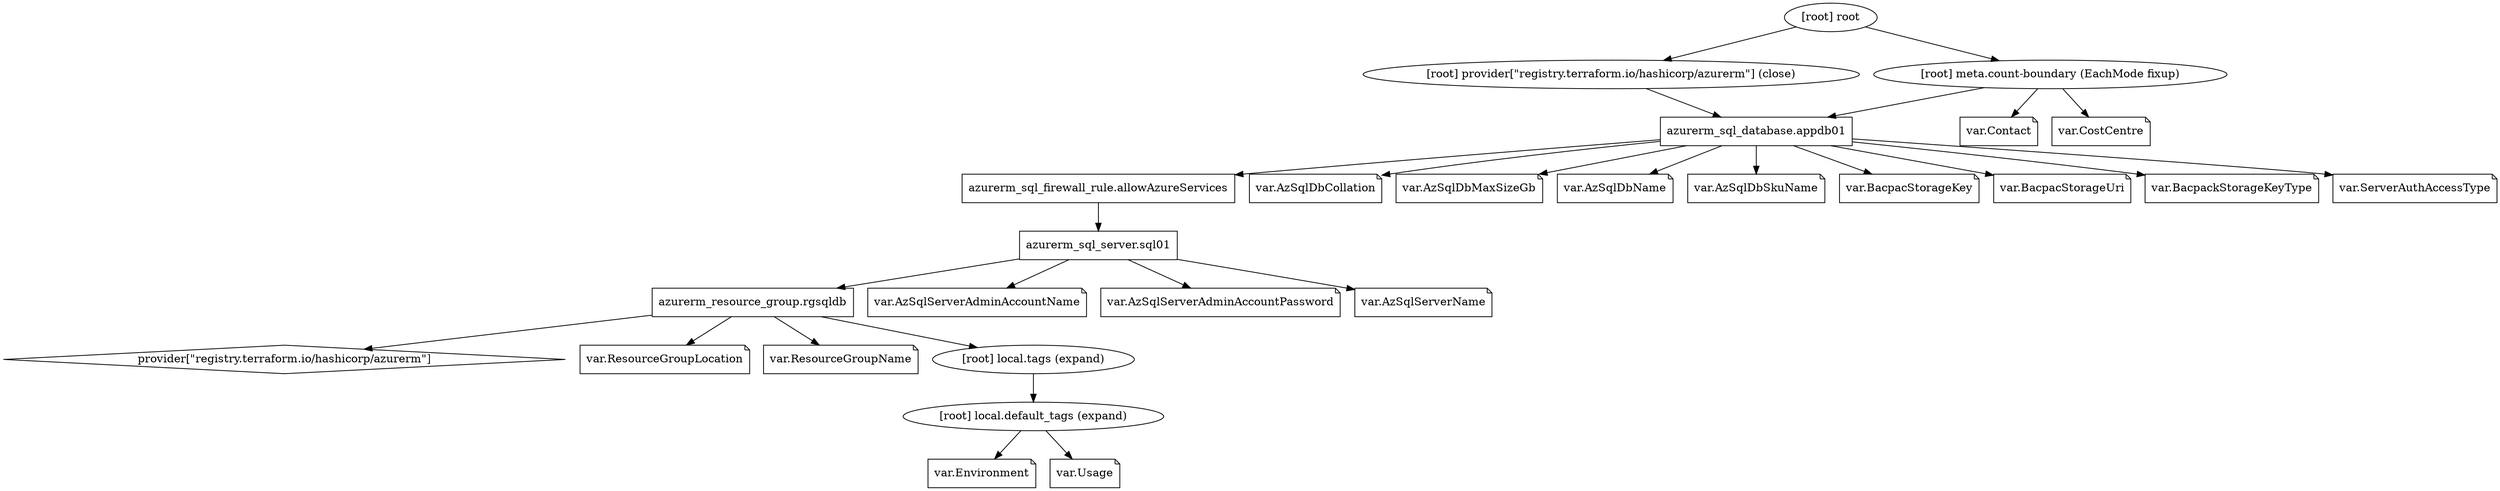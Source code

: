 digraph {
        compound = "true"
        newrank = "true"
        subgraph "root" {
                "[root] azurerm_resource_group.rgsqldb (expand)" [label = "azurerm_resource_group.rgsqldb", shape = "box"]
                "[root] azurerm_sql_database.appdb01 (expand)" [label = "azurerm_sql_database.appdb01", shape = "box"]
                "[root] azurerm_sql_firewall_rule.allowAzureServices (expand)" [label = "azurerm_sql_firewall_rule.allowAzureServices", shape = "box"]
                "[root] azurerm_sql_server.sql01 (expand)" [label = "azurerm_sql_server.sql01", shape = "box"]
                "[root] provider[\"registry.terraform.io/hashicorp/azurerm\"]" [label = "provider[\"registry.terraform.io/hashicorp/azurerm\"]", shape = "diamond"]
                "[root] var.AzSqlDbCollation" [label = "var.AzSqlDbCollation", shape = "note"]
                "[root] var.AzSqlDbMaxSizeGb" [label = "var.AzSqlDbMaxSizeGb", shape = "note"]
                "[root] var.AzSqlDbName" [label = "var.AzSqlDbName", shape = "note"]
                "[root] var.AzSqlDbSkuName" [label = "var.AzSqlDbSkuName", shape = "note"]
                "[root] var.AzSqlServerAdminAccountName" [label = "var.AzSqlServerAdminAccountName", shape = "note"]
                "[root] var.AzSqlServerAdminAccountPassword" [label = "var.AzSqlServerAdminAccountPassword", shape = "note"]
                "[root] var.AzSqlServerName" [label = "var.AzSqlServerName", shape = "note"]
                "[root] var.BacpacStorageKey" [label = "var.BacpacStorageKey", shape = "note"]
                "[root] var.BacpacStorageUri" [label = "var.BacpacStorageUri", shape = "note"]
                "[root] var.BacpackStorageKeyType" [label = "var.BacpackStorageKeyType", shape = "note"]
                "[root] var.Contact" [label = "var.Contact", shape = "note"]
                "[root] var.CostCentre" [label = "var.CostCentre", shape = "note"]
                "[root] var.Environment" [label = "var.Environment", shape = "note"]
                "[root] var.ResourceGroupLocation" [label = "var.ResourceGroupLocation", shape = "note"]
                "[root] var.ResourceGroupName" [label = "var.ResourceGroupName", shape = "note"]
                "[root] var.ServerAuthAccessType" [label = "var.ServerAuthAccessType", shape = "note"]
                "[root] var.Usage" [label = "var.Usage", shape = "note"]
                "[root] azurerm_resource_group.rgsqldb (expand)" -> "[root] local.tags (expand)"
                "[root] azurerm_resource_group.rgsqldb (expand)" -> "[root] provider[\"registry.terraform.io/hashicorp/azurerm\"]"
                "[root] azurerm_resource_group.rgsqldb (expand)" -> "[root] var.ResourceGroupLocation"
                "[root] azurerm_resource_group.rgsqldb (expand)" -> "[root] var.ResourceGroupName"
                "[root] azurerm_sql_database.appdb01 (expand)" -> "[root] azurerm_sql_firewall_rule.allowAzureServices (expand)"
                "[root] azurerm_sql_database.appdb01 (expand)" -> "[root] var.AzSqlDbCollation"
                "[root] azurerm_sql_database.appdb01 (expand)" -> "[root] var.AzSqlDbMaxSizeGb"
                "[root] azurerm_sql_database.appdb01 (expand)" -> "[root] var.AzSqlDbName"
                "[root] azurerm_sql_database.appdb01 (expand)" -> "[root] var.AzSqlDbSkuName"
                "[root] azurerm_sql_database.appdb01 (expand)" -> "[root] var.BacpacStorageKey"
                "[root] azurerm_sql_database.appdb01 (expand)" -> "[root] var.BacpacStorageUri"
                "[root] azurerm_sql_database.appdb01 (expand)" -> "[root] var.BacpackStorageKeyType"
                "[root] azurerm_sql_database.appdb01 (expand)" -> "[root] var.ServerAuthAccessType"
                "[root] azurerm_sql_firewall_rule.allowAzureServices (expand)" -> "[root] azurerm_sql_server.sql01 (expand)"
                "[root] azurerm_sql_server.sql01 (expand)" -> "[root] azurerm_resource_group.rgsqldb (expand)"
                "[root] azurerm_sql_server.sql01 (expand)" -> "[root] var.AzSqlServerAdminAccountName"
                "[root] azurerm_sql_server.sql01 (expand)" -> "[root] var.AzSqlServerAdminAccountPassword"
                "[root] azurerm_sql_server.sql01 (expand)" -> "[root] var.AzSqlServerName"
                "[root] local.default_tags (expand)" -> "[root] var.Environment"
                "[root] local.default_tags (expand)" -> "[root] var.Usage"
                "[root] local.tags (expand)" -> "[root] local.default_tags (expand)"
                "[root] meta.count-boundary (EachMode fixup)" -> "[root] azurerm_sql_database.appdb01 (expand)"
                "[root] meta.count-boundary (EachMode fixup)" -> "[root] var.Contact"
                "[root] meta.count-boundary (EachMode fixup)" -> "[root] var.CostCentre"
                "[root] provider[\"registry.terraform.io/hashicorp/azurerm\"] (close)" -> "[root] azurerm_sql_database.appdb01 (expand)"
                "[root] root" -> "[root] meta.count-boundary (EachMode fixup)"
                "[root] root" -> "[root] provider[\"registry.terraform.io/hashicorp/azurerm\"] (close)"
        }
}